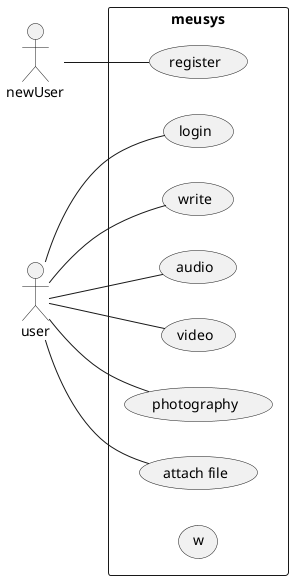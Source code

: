 @startuml teste

scale 1
left to right direction
skinparam PackageStyle rectangle
actor newUser
actor user
rectangle meusys {
  
  newUser -- (register)
  user -- (login)
  user -- (write)
  user -- (audio)
  user -- (video)
  user -- (photography)
  user -- (attach file)

  (w)
}
@enduml